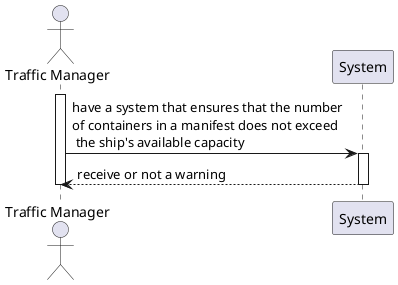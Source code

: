 @startuml
'https://plantuml.com/sequence-diagram

actor "Traffic Manager" as TM
participant "System" as SY

activate TM
TM -> SY : have a system that ensures that the number \nof containers in a manifest does not exceed\n the ship's available capacity
activate SY
SY --> TM : receive or not a warning
deactivate SY
deactivate TM
@enduml